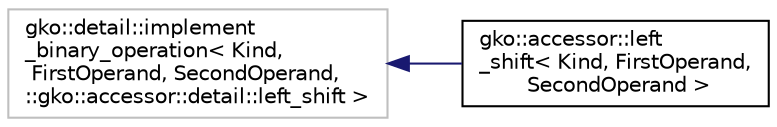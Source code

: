 digraph "Graphical Class Hierarchy"
{
 // INTERACTIVE_SVG=YES
  edge [fontname="Helvetica",fontsize="10",labelfontname="Helvetica",labelfontsize="10"];
  node [fontname="Helvetica",fontsize="10",shape=record];
  rankdir="LR";
  Node1 [label="gko::detail::implement\l_binary_operation\< Kind,\l FirstOperand, SecondOperand,\l::gko::accessor::detail::left_shift \>",height=0.2,width=0.4,color="grey75", fillcolor="white", style="filled"];
  Node1 -> Node2 [dir="back",color="midnightblue",fontsize="10",style="solid",fontname="Helvetica"];
  Node2 [label="gko::accessor::left\l_shift\< Kind, FirstOperand,\l SecondOperand \>",height=0.2,width=0.4,color="black", fillcolor="white", style="filled",URL="$structgko_1_1accessor_1_1left__shift.html"];
}
